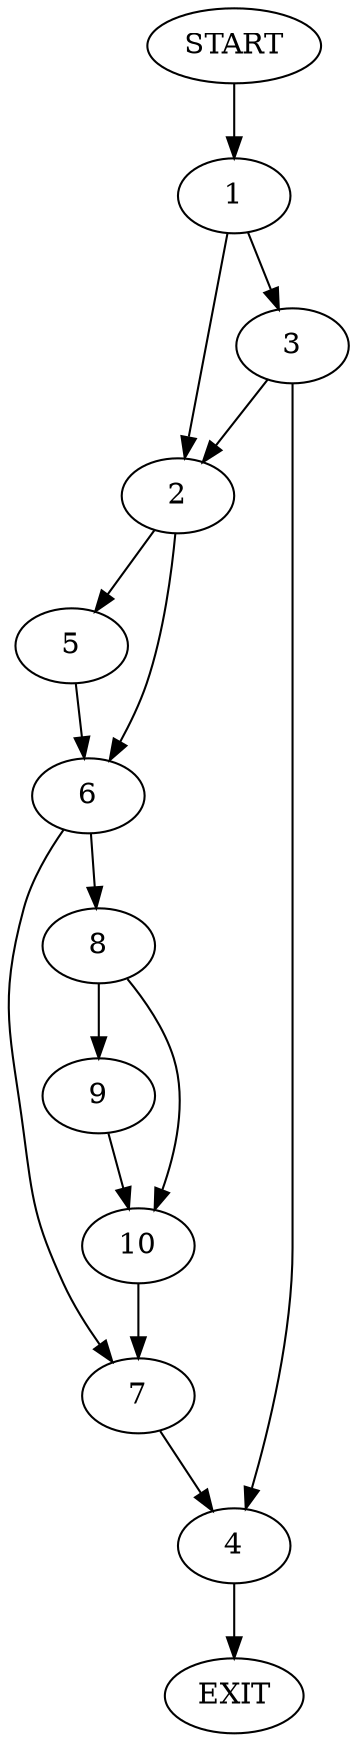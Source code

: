 digraph {
0 [label="START"]
11 [label="EXIT"]
0 -> 1
1 -> 2
1 -> 3
3 -> 2
3 -> 4
2 -> 5
2 -> 6
4 -> 11
5 -> 6
6 -> 7
6 -> 8
8 -> 9
8 -> 10
7 -> 4
10 -> 7
9 -> 10
}
